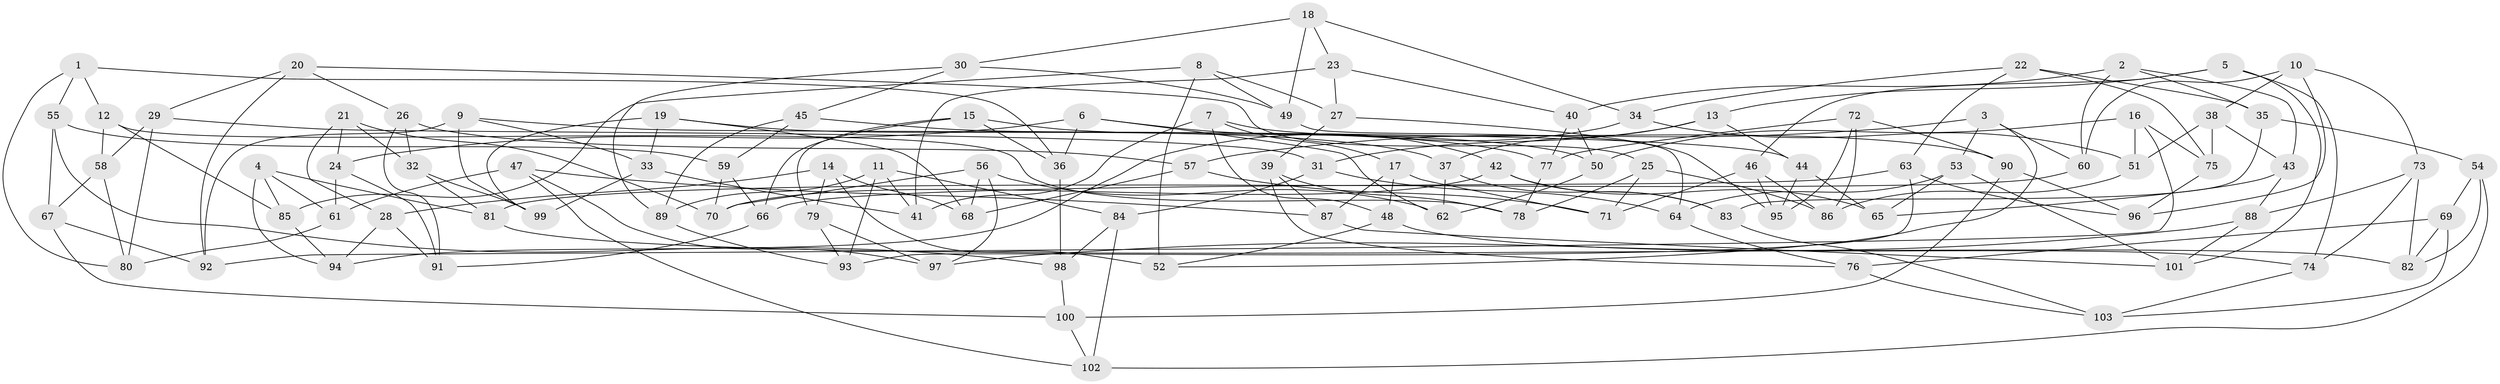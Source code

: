 // coarse degree distribution, {3: 0.13333333333333333, 2: 0.2, 6: 0.2, 4: 0.2, 7: 0.06666666666666667, 9: 0.06666666666666667, 5: 0.06666666666666667, 8: 0.03333333333333333, 18: 0.03333333333333333}
// Generated by graph-tools (version 1.1) at 2025/00/03/04/25 22:00:59]
// undirected, 103 vertices, 206 edges
graph export_dot {
graph [start="1"]
  node [color=gray90,style=filled];
  1;
  2;
  3;
  4;
  5;
  6;
  7;
  8;
  9;
  10;
  11;
  12;
  13;
  14;
  15;
  16;
  17;
  18;
  19;
  20;
  21;
  22;
  23;
  24;
  25;
  26;
  27;
  28;
  29;
  30;
  31;
  32;
  33;
  34;
  35;
  36;
  37;
  38;
  39;
  40;
  41;
  42;
  43;
  44;
  45;
  46;
  47;
  48;
  49;
  50;
  51;
  52;
  53;
  54;
  55;
  56;
  57;
  58;
  59;
  60;
  61;
  62;
  63;
  64;
  65;
  66;
  67;
  68;
  69;
  70;
  71;
  72;
  73;
  74;
  75;
  76;
  77;
  78;
  79;
  80;
  81;
  82;
  83;
  84;
  85;
  86;
  87;
  88;
  89;
  90;
  91;
  92;
  93;
  94;
  95;
  96;
  97;
  98;
  99;
  100;
  101;
  102;
  103;
  1 -- 80;
  1 -- 55;
  1 -- 12;
  1 -- 36;
  2 -- 60;
  2 -- 40;
  2 -- 35;
  2 -- 43;
  3 -- 60;
  3 -- 53;
  3 -- 57;
  3 -- 52;
  4 -- 61;
  4 -- 81;
  4 -- 94;
  4 -- 85;
  5 -- 74;
  5 -- 101;
  5 -- 46;
  5 -- 13;
  6 -- 42;
  6 -- 24;
  6 -- 62;
  6 -- 36;
  7 -- 17;
  7 -- 48;
  7 -- 90;
  7 -- 41;
  8 -- 27;
  8 -- 85;
  8 -- 49;
  8 -- 52;
  9 -- 44;
  9 -- 99;
  9 -- 33;
  9 -- 92;
  10 -- 38;
  10 -- 60;
  10 -- 73;
  10 -- 96;
  11 -- 89;
  11 -- 41;
  11 -- 93;
  11 -- 84;
  12 -- 85;
  12 -- 78;
  12 -- 58;
  13 -- 44;
  13 -- 31;
  13 -- 37;
  14 -- 79;
  14 -- 28;
  14 -- 52;
  14 -- 68;
  15 -- 36;
  15 -- 66;
  15 -- 50;
  15 -- 79;
  16 -- 50;
  16 -- 75;
  16 -- 51;
  16 -- 92;
  17 -- 48;
  17 -- 87;
  17 -- 71;
  18 -- 23;
  18 -- 49;
  18 -- 34;
  18 -- 30;
  19 -- 33;
  19 -- 68;
  19 -- 99;
  19 -- 37;
  20 -- 29;
  20 -- 92;
  20 -- 26;
  20 -- 25;
  21 -- 32;
  21 -- 70;
  21 -- 28;
  21 -- 24;
  22 -- 34;
  22 -- 75;
  22 -- 63;
  22 -- 35;
  23 -- 27;
  23 -- 40;
  23 -- 41;
  24 -- 61;
  24 -- 91;
  25 -- 86;
  25 -- 71;
  25 -- 78;
  26 -- 57;
  26 -- 32;
  26 -- 91;
  27 -- 95;
  27 -- 39;
  28 -- 94;
  28 -- 91;
  29 -- 31;
  29 -- 80;
  29 -- 58;
  30 -- 89;
  30 -- 49;
  30 -- 45;
  31 -- 64;
  31 -- 84;
  32 -- 99;
  32 -- 81;
  33 -- 99;
  33 -- 41;
  34 -- 94;
  34 -- 51;
  35 -- 83;
  35 -- 54;
  36 -- 98;
  37 -- 62;
  37 -- 83;
  38 -- 43;
  38 -- 75;
  38 -- 51;
  39 -- 78;
  39 -- 76;
  39 -- 87;
  40 -- 50;
  40 -- 77;
  42 -- 83;
  42 -- 70;
  42 -- 65;
  43 -- 88;
  43 -- 65;
  44 -- 95;
  44 -- 65;
  45 -- 89;
  45 -- 77;
  45 -- 59;
  46 -- 95;
  46 -- 86;
  46 -- 71;
  47 -- 97;
  47 -- 102;
  47 -- 87;
  47 -- 61;
  48 -- 52;
  48 -- 74;
  49 -- 64;
  50 -- 62;
  51 -- 86;
  53 -- 64;
  53 -- 65;
  53 -- 101;
  54 -- 69;
  54 -- 82;
  54 -- 102;
  55 -- 59;
  55 -- 67;
  55 -- 98;
  56 -- 97;
  56 -- 70;
  56 -- 68;
  56 -- 62;
  57 -- 71;
  57 -- 68;
  58 -- 67;
  58 -- 80;
  59 -- 70;
  59 -- 66;
  60 -- 81;
  61 -- 80;
  63 -- 96;
  63 -- 66;
  63 -- 93;
  64 -- 76;
  66 -- 91;
  67 -- 100;
  67 -- 92;
  69 -- 82;
  69 -- 76;
  69 -- 103;
  72 -- 86;
  72 -- 77;
  72 -- 95;
  72 -- 90;
  73 -- 82;
  73 -- 74;
  73 -- 88;
  74 -- 103;
  75 -- 96;
  76 -- 103;
  77 -- 78;
  79 -- 97;
  79 -- 93;
  81 -- 82;
  83 -- 103;
  84 -- 98;
  84 -- 102;
  85 -- 94;
  87 -- 101;
  88 -- 101;
  88 -- 97;
  89 -- 93;
  90 -- 96;
  90 -- 100;
  98 -- 100;
  100 -- 102;
}
